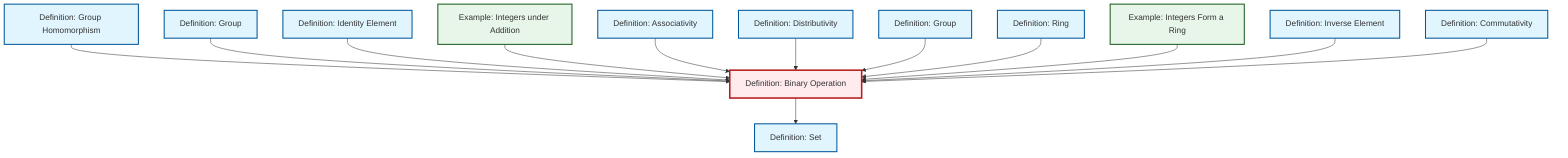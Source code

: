 graph TD
    classDef definition fill:#e1f5fe,stroke:#01579b,stroke-width:2px
    classDef theorem fill:#f3e5f5,stroke:#4a148c,stroke-width:2px
    classDef axiom fill:#fff3e0,stroke:#e65100,stroke-width:2px
    classDef example fill:#e8f5e9,stroke:#1b5e20,stroke-width:2px
    classDef current fill:#ffebee,stroke:#b71c1c,stroke-width:3px
    ex-integers-ring["Example: Integers Form a Ring"]:::example
    def-group-example["Definition: Group"]:::definition
    def-homomorphism["Definition: Group Homomorphism"]:::definition
    def-identity-element["Definition: Identity Element"]:::definition
    def-associativity["Definition: Associativity"]:::definition
    def-commutativity["Definition: Commutativity"]:::definition
    def-set["Definition: Set"]:::definition
    def-group["Definition: Group"]:::definition
    ex-integers-addition["Example: Integers under Addition"]:::example
    def-inverse-element["Definition: Inverse Element"]:::definition
    def-binary-operation["Definition: Binary Operation"]:::definition
    def-distributivity["Definition: Distributivity"]:::definition
    def-ring["Definition: Ring"]:::definition
    def-homomorphism --> def-binary-operation
    def-group --> def-binary-operation
    def-binary-operation --> def-set
    def-identity-element --> def-binary-operation
    ex-integers-addition --> def-binary-operation
    def-associativity --> def-binary-operation
    def-distributivity --> def-binary-operation
    def-group-example --> def-binary-operation
    def-ring --> def-binary-operation
    ex-integers-ring --> def-binary-operation
    def-inverse-element --> def-binary-operation
    def-commutativity --> def-binary-operation
    class def-binary-operation current